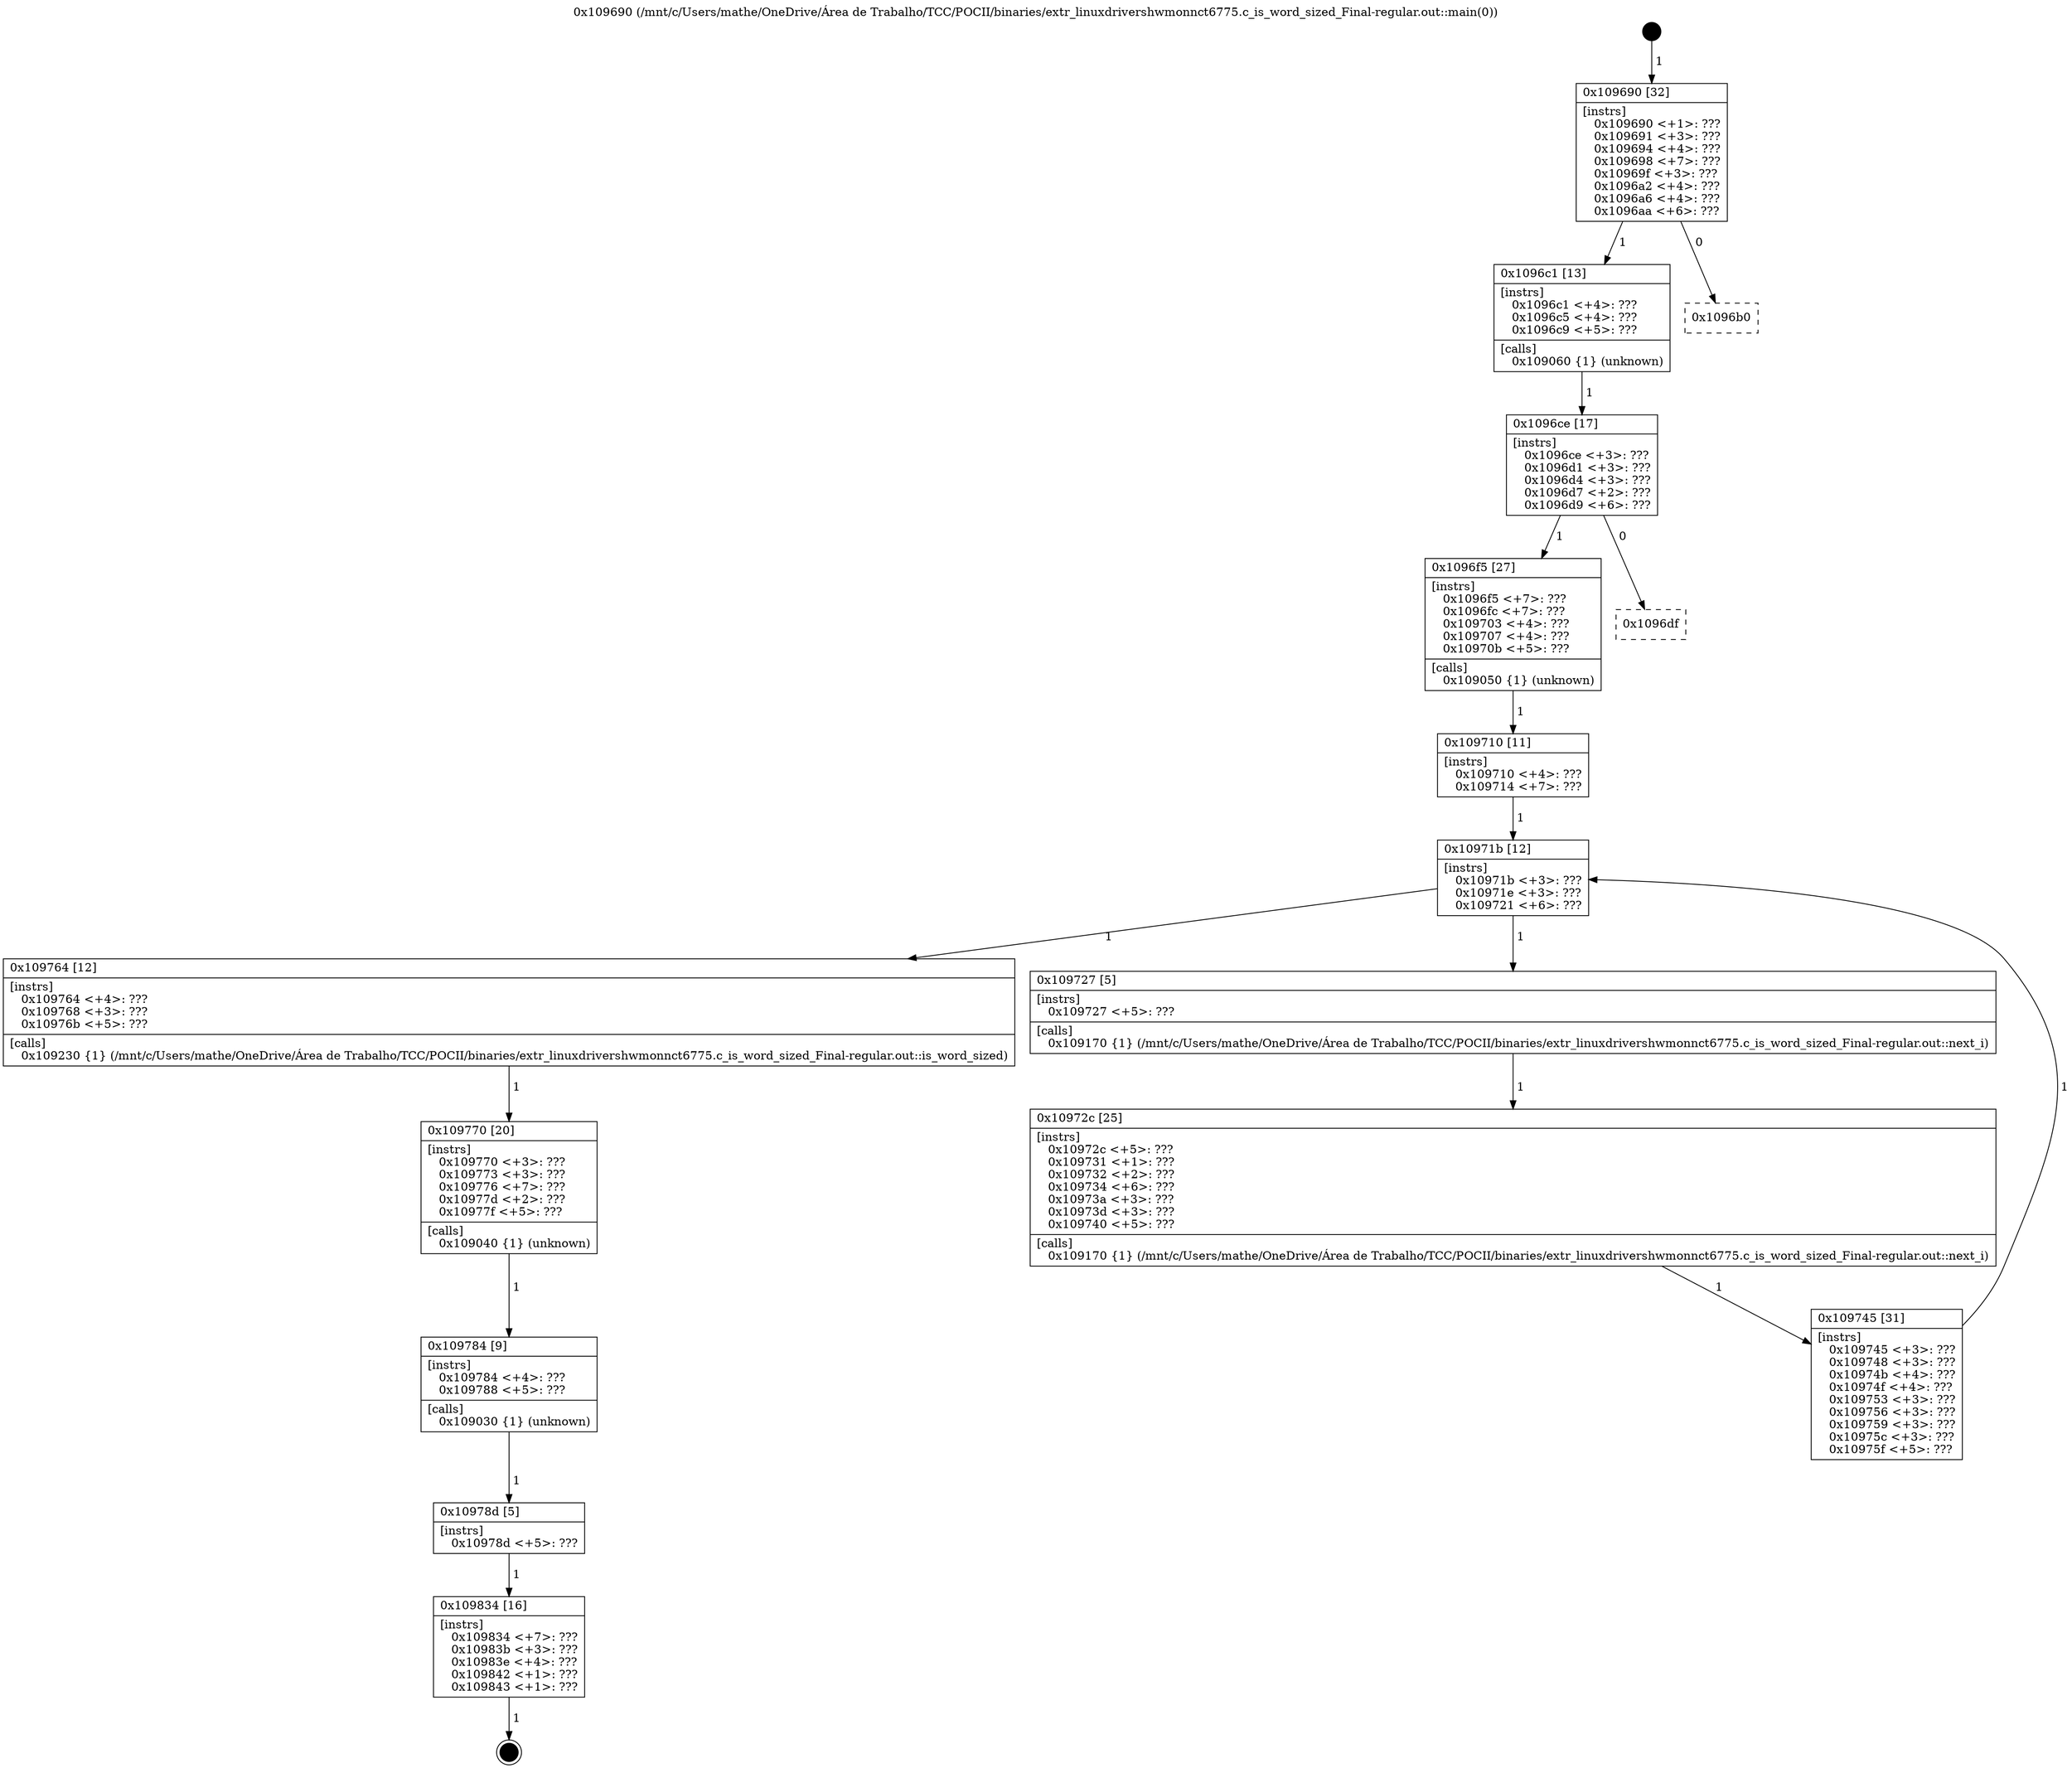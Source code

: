 digraph "0x109690" {
  label = "0x109690 (/mnt/c/Users/mathe/OneDrive/Área de Trabalho/TCC/POCII/binaries/extr_linuxdrivershwmonnct6775.c_is_word_sized_Final-regular.out::main(0))"
  labelloc = "t"
  node[shape=record]

  Entry [label="",width=0.3,height=0.3,shape=circle,fillcolor=black,style=filled]
  "0x109690" [label="{
     0x109690 [32]\l
     | [instrs]\l
     &nbsp;&nbsp;0x109690 \<+1\>: ???\l
     &nbsp;&nbsp;0x109691 \<+3\>: ???\l
     &nbsp;&nbsp;0x109694 \<+4\>: ???\l
     &nbsp;&nbsp;0x109698 \<+7\>: ???\l
     &nbsp;&nbsp;0x10969f \<+3\>: ???\l
     &nbsp;&nbsp;0x1096a2 \<+4\>: ???\l
     &nbsp;&nbsp;0x1096a6 \<+4\>: ???\l
     &nbsp;&nbsp;0x1096aa \<+6\>: ???\l
  }"]
  "0x1096c1" [label="{
     0x1096c1 [13]\l
     | [instrs]\l
     &nbsp;&nbsp;0x1096c1 \<+4\>: ???\l
     &nbsp;&nbsp;0x1096c5 \<+4\>: ???\l
     &nbsp;&nbsp;0x1096c9 \<+5\>: ???\l
     | [calls]\l
     &nbsp;&nbsp;0x109060 \{1\} (unknown)\l
  }"]
  "0x1096b0" [label="{
     0x1096b0\l
  }", style=dashed]
  "0x1096ce" [label="{
     0x1096ce [17]\l
     | [instrs]\l
     &nbsp;&nbsp;0x1096ce \<+3\>: ???\l
     &nbsp;&nbsp;0x1096d1 \<+3\>: ???\l
     &nbsp;&nbsp;0x1096d4 \<+3\>: ???\l
     &nbsp;&nbsp;0x1096d7 \<+2\>: ???\l
     &nbsp;&nbsp;0x1096d9 \<+6\>: ???\l
  }"]
  "0x1096f5" [label="{
     0x1096f5 [27]\l
     | [instrs]\l
     &nbsp;&nbsp;0x1096f5 \<+7\>: ???\l
     &nbsp;&nbsp;0x1096fc \<+7\>: ???\l
     &nbsp;&nbsp;0x109703 \<+4\>: ???\l
     &nbsp;&nbsp;0x109707 \<+4\>: ???\l
     &nbsp;&nbsp;0x10970b \<+5\>: ???\l
     | [calls]\l
     &nbsp;&nbsp;0x109050 \{1\} (unknown)\l
  }"]
  "0x1096df" [label="{
     0x1096df\l
  }", style=dashed]
  "0x10971b" [label="{
     0x10971b [12]\l
     | [instrs]\l
     &nbsp;&nbsp;0x10971b \<+3\>: ???\l
     &nbsp;&nbsp;0x10971e \<+3\>: ???\l
     &nbsp;&nbsp;0x109721 \<+6\>: ???\l
  }"]
  "0x109764" [label="{
     0x109764 [12]\l
     | [instrs]\l
     &nbsp;&nbsp;0x109764 \<+4\>: ???\l
     &nbsp;&nbsp;0x109768 \<+3\>: ???\l
     &nbsp;&nbsp;0x10976b \<+5\>: ???\l
     | [calls]\l
     &nbsp;&nbsp;0x109230 \{1\} (/mnt/c/Users/mathe/OneDrive/Área de Trabalho/TCC/POCII/binaries/extr_linuxdrivershwmonnct6775.c_is_word_sized_Final-regular.out::is_word_sized)\l
  }"]
  "0x109727" [label="{
     0x109727 [5]\l
     | [instrs]\l
     &nbsp;&nbsp;0x109727 \<+5\>: ???\l
     | [calls]\l
     &nbsp;&nbsp;0x109170 \{1\} (/mnt/c/Users/mathe/OneDrive/Área de Trabalho/TCC/POCII/binaries/extr_linuxdrivershwmonnct6775.c_is_word_sized_Final-regular.out::next_i)\l
  }"]
  "0x10972c" [label="{
     0x10972c [25]\l
     | [instrs]\l
     &nbsp;&nbsp;0x10972c \<+5\>: ???\l
     &nbsp;&nbsp;0x109731 \<+1\>: ???\l
     &nbsp;&nbsp;0x109732 \<+2\>: ???\l
     &nbsp;&nbsp;0x109734 \<+6\>: ???\l
     &nbsp;&nbsp;0x10973a \<+3\>: ???\l
     &nbsp;&nbsp;0x10973d \<+3\>: ???\l
     &nbsp;&nbsp;0x109740 \<+5\>: ???\l
     | [calls]\l
     &nbsp;&nbsp;0x109170 \{1\} (/mnt/c/Users/mathe/OneDrive/Área de Trabalho/TCC/POCII/binaries/extr_linuxdrivershwmonnct6775.c_is_word_sized_Final-regular.out::next_i)\l
  }"]
  "0x109745" [label="{
     0x109745 [31]\l
     | [instrs]\l
     &nbsp;&nbsp;0x109745 \<+3\>: ???\l
     &nbsp;&nbsp;0x109748 \<+3\>: ???\l
     &nbsp;&nbsp;0x10974b \<+4\>: ???\l
     &nbsp;&nbsp;0x10974f \<+4\>: ???\l
     &nbsp;&nbsp;0x109753 \<+3\>: ???\l
     &nbsp;&nbsp;0x109756 \<+3\>: ???\l
     &nbsp;&nbsp;0x109759 \<+3\>: ???\l
     &nbsp;&nbsp;0x10975c \<+3\>: ???\l
     &nbsp;&nbsp;0x10975f \<+5\>: ???\l
  }"]
  "0x109710" [label="{
     0x109710 [11]\l
     | [instrs]\l
     &nbsp;&nbsp;0x109710 \<+4\>: ???\l
     &nbsp;&nbsp;0x109714 \<+7\>: ???\l
  }"]
  "0x109770" [label="{
     0x109770 [20]\l
     | [instrs]\l
     &nbsp;&nbsp;0x109770 \<+3\>: ???\l
     &nbsp;&nbsp;0x109773 \<+3\>: ???\l
     &nbsp;&nbsp;0x109776 \<+7\>: ???\l
     &nbsp;&nbsp;0x10977d \<+2\>: ???\l
     &nbsp;&nbsp;0x10977f \<+5\>: ???\l
     | [calls]\l
     &nbsp;&nbsp;0x109040 \{1\} (unknown)\l
  }"]
  "0x109784" [label="{
     0x109784 [9]\l
     | [instrs]\l
     &nbsp;&nbsp;0x109784 \<+4\>: ???\l
     &nbsp;&nbsp;0x109788 \<+5\>: ???\l
     | [calls]\l
     &nbsp;&nbsp;0x109030 \{1\} (unknown)\l
  }"]
  "0x10978d" [label="{
     0x10978d [5]\l
     | [instrs]\l
     &nbsp;&nbsp;0x10978d \<+5\>: ???\l
  }"]
  "0x109834" [label="{
     0x109834 [16]\l
     | [instrs]\l
     &nbsp;&nbsp;0x109834 \<+7\>: ???\l
     &nbsp;&nbsp;0x10983b \<+3\>: ???\l
     &nbsp;&nbsp;0x10983e \<+4\>: ???\l
     &nbsp;&nbsp;0x109842 \<+1\>: ???\l
     &nbsp;&nbsp;0x109843 \<+1\>: ???\l
  }"]
  Exit [label="",width=0.3,height=0.3,shape=circle,fillcolor=black,style=filled,peripheries=2]
  Entry -> "0x109690" [label=" 1"]
  "0x109690" -> "0x1096c1" [label=" 1"]
  "0x109690" -> "0x1096b0" [label=" 0"]
  "0x1096c1" -> "0x1096ce" [label=" 1"]
  "0x1096ce" -> "0x1096f5" [label=" 1"]
  "0x1096ce" -> "0x1096df" [label=" 0"]
  "0x1096f5" -> "0x109710" [label=" 1"]
  "0x10971b" -> "0x109764" [label=" 1"]
  "0x10971b" -> "0x109727" [label=" 1"]
  "0x109727" -> "0x10972c" [label=" 1"]
  "0x10972c" -> "0x109745" [label=" 1"]
  "0x109710" -> "0x10971b" [label=" 1"]
  "0x109745" -> "0x10971b" [label=" 1"]
  "0x109764" -> "0x109770" [label=" 1"]
  "0x109770" -> "0x109784" [label=" 1"]
  "0x109784" -> "0x10978d" [label=" 1"]
  "0x10978d" -> "0x109834" [label=" 1"]
  "0x109834" -> Exit [label=" 1"]
}

